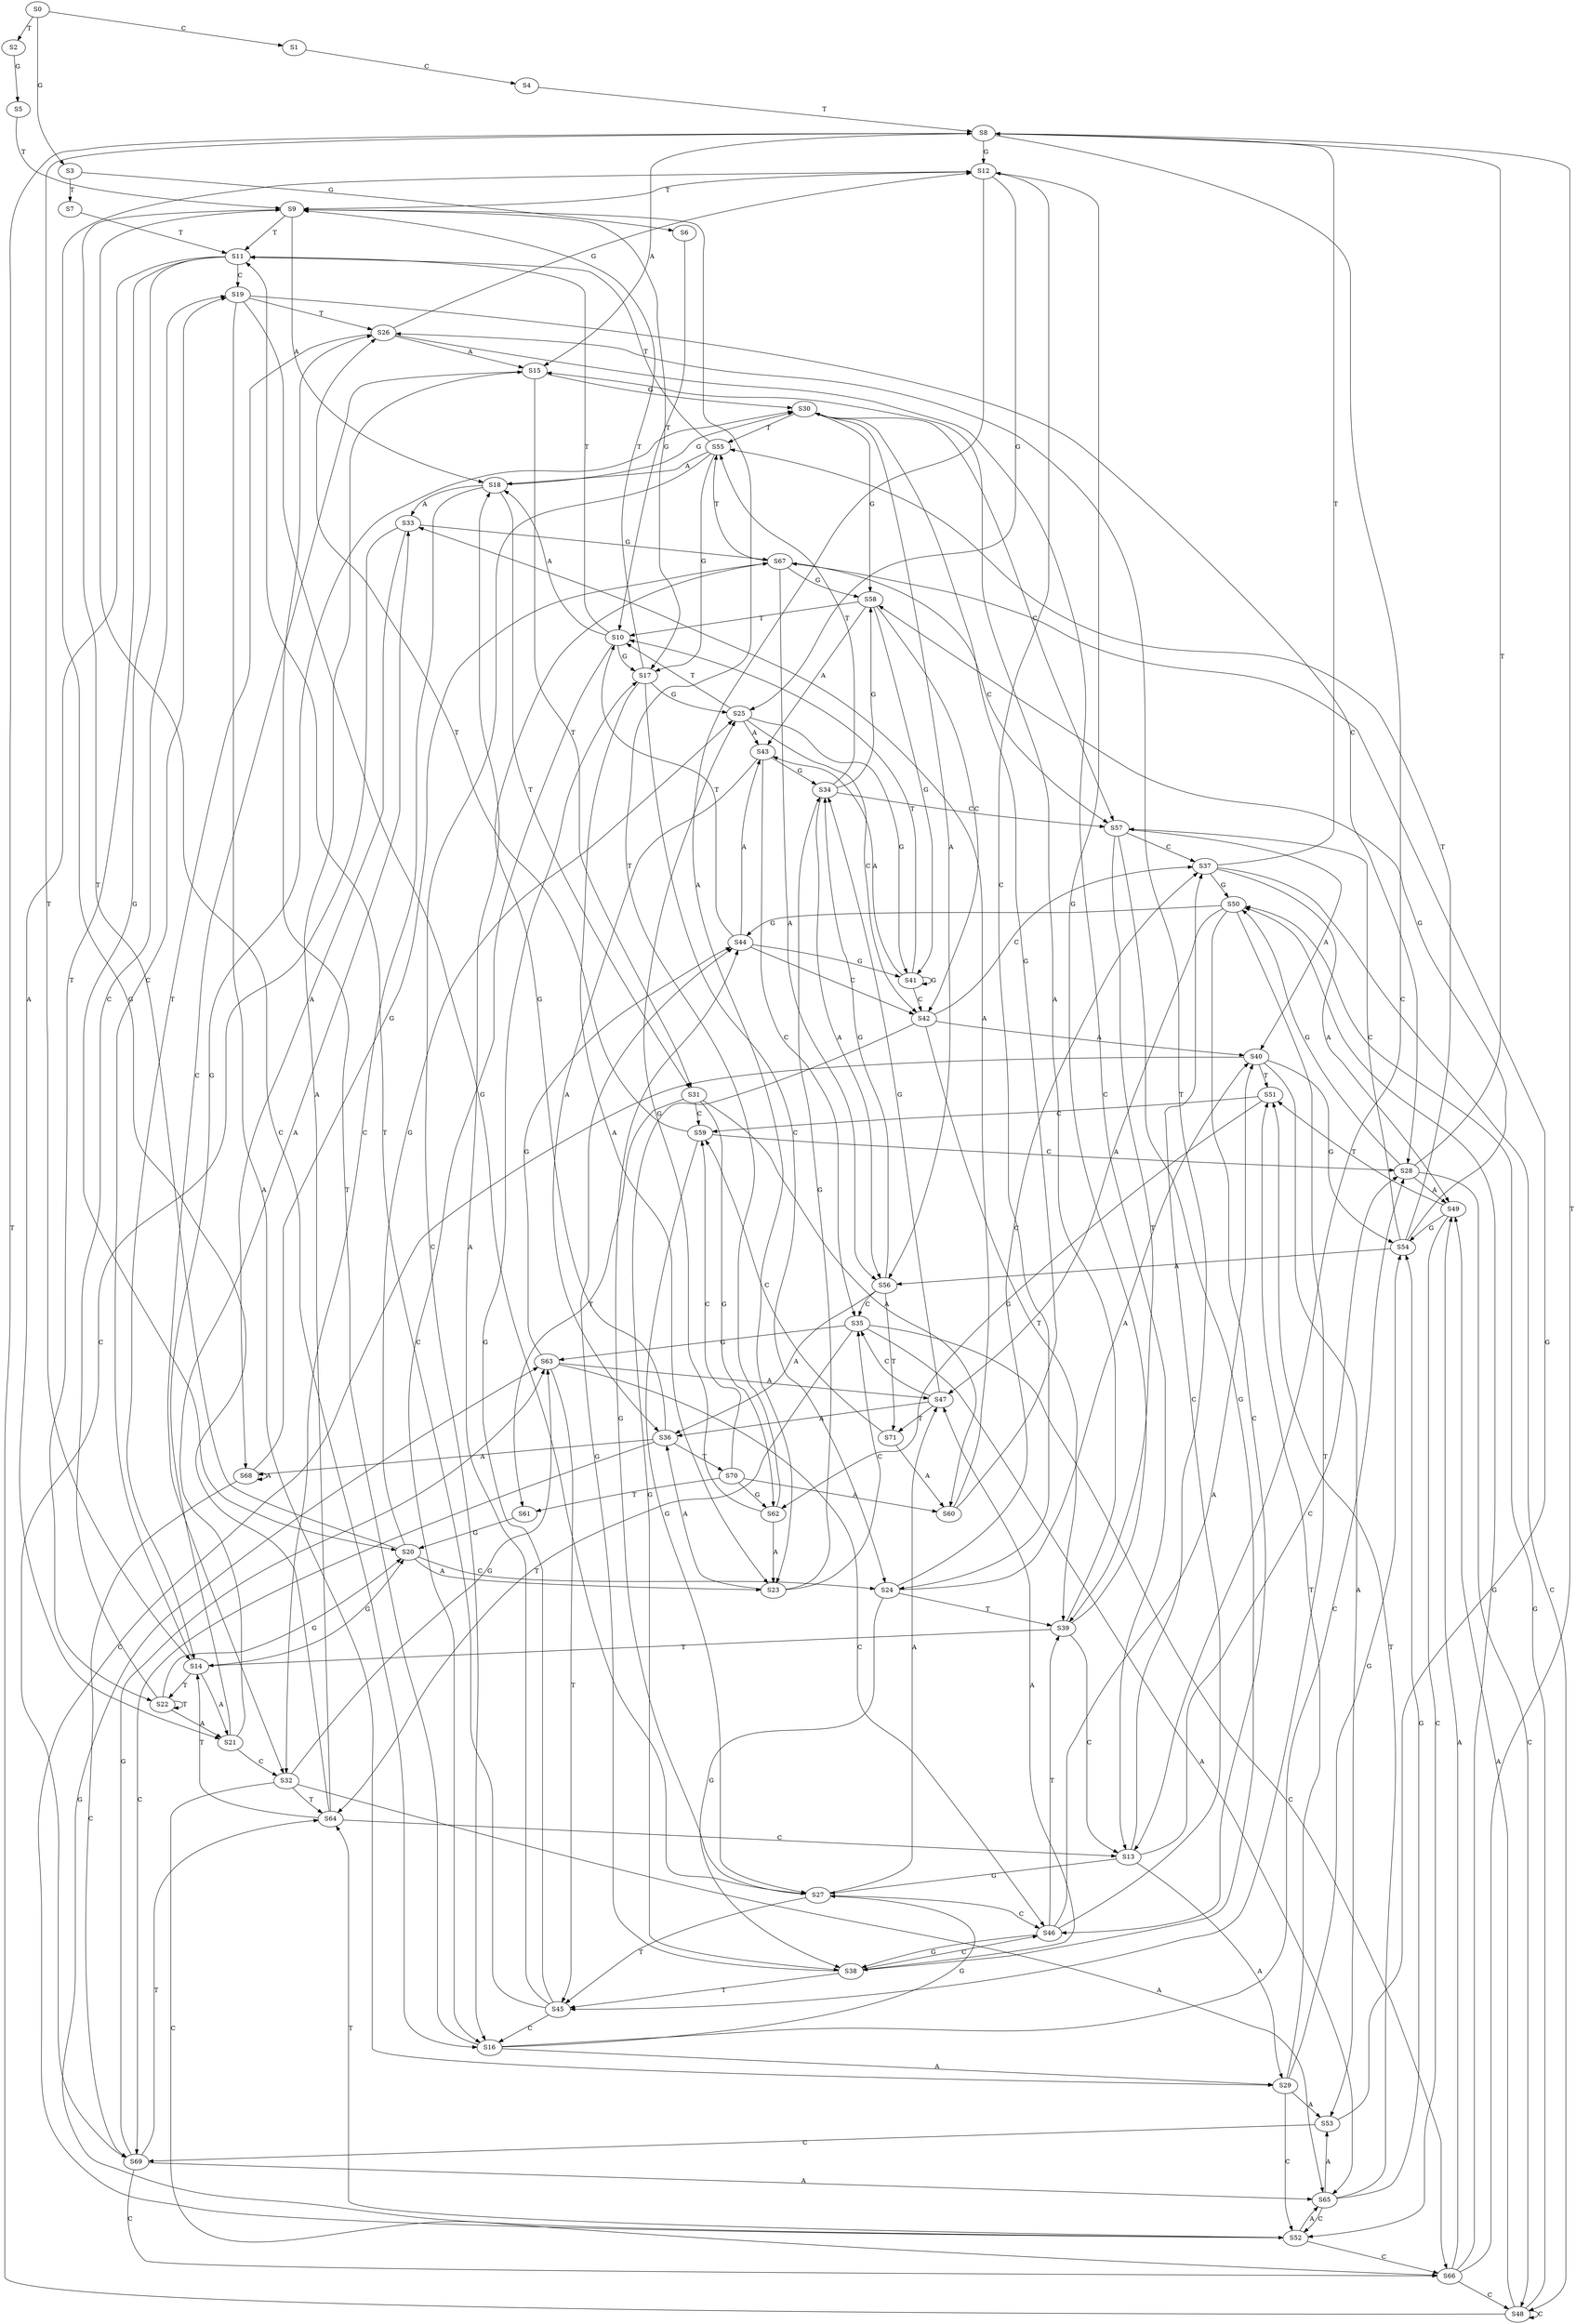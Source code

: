strict digraph  {
	S0 -> S1 [ label = C ];
	S0 -> S2 [ label = T ];
	S0 -> S3 [ label = G ];
	S1 -> S4 [ label = C ];
	S2 -> S5 [ label = G ];
	S3 -> S6 [ label = G ];
	S3 -> S7 [ label = T ];
	S4 -> S8 [ label = T ];
	S5 -> S9 [ label = T ];
	S6 -> S10 [ label = T ];
	S7 -> S11 [ label = T ];
	S8 -> S12 [ label = G ];
	S8 -> S13 [ label = C ];
	S8 -> S14 [ label = T ];
	S8 -> S15 [ label = A ];
	S9 -> S16 [ label = C ];
	S9 -> S11 [ label = T ];
	S9 -> S17 [ label = G ];
	S9 -> S18 [ label = A ];
	S10 -> S18 [ label = A ];
	S10 -> S16 [ label = C ];
	S10 -> S17 [ label = G ];
	S10 -> S11 [ label = T ];
	S11 -> S19 [ label = C ];
	S11 -> S20 [ label = G ];
	S11 -> S21 [ label = A ];
	S11 -> S22 [ label = T ];
	S12 -> S23 [ label = A ];
	S12 -> S24 [ label = C ];
	S12 -> S25 [ label = G ];
	S12 -> S9 [ label = T ];
	S13 -> S26 [ label = T ];
	S13 -> S27 [ label = G ];
	S13 -> S28 [ label = C ];
	S13 -> S29 [ label = A ];
	S14 -> S19 [ label = C ];
	S14 -> S22 [ label = T ];
	S14 -> S20 [ label = G ];
	S14 -> S21 [ label = A ];
	S15 -> S30 [ label = G ];
	S15 -> S31 [ label = T ];
	S15 -> S32 [ label = C ];
	S16 -> S26 [ label = T ];
	S16 -> S27 [ label = G ];
	S16 -> S29 [ label = A ];
	S16 -> S28 [ label = C ];
	S17 -> S9 [ label = T ];
	S17 -> S25 [ label = G ];
	S17 -> S23 [ label = A ];
	S17 -> S24 [ label = C ];
	S18 -> S31 [ label = T ];
	S18 -> S30 [ label = G ];
	S18 -> S33 [ label = A ];
	S18 -> S32 [ label = C ];
	S19 -> S29 [ label = A ];
	S19 -> S28 [ label = C ];
	S19 -> S27 [ label = G ];
	S19 -> S26 [ label = T ];
	S20 -> S25 [ label = G ];
	S20 -> S24 [ label = C ];
	S20 -> S9 [ label = T ];
	S20 -> S23 [ label = A ];
	S21 -> S32 [ label = C ];
	S21 -> S30 [ label = G ];
	S21 -> S33 [ label = A ];
	S22 -> S20 [ label = G ];
	S22 -> S22 [ label = T ];
	S22 -> S19 [ label = C ];
	S22 -> S21 [ label = A ];
	S23 -> S34 [ label = G ];
	S23 -> S35 [ label = C ];
	S23 -> S36 [ label = A ];
	S24 -> S37 [ label = C ];
	S24 -> S38 [ label = G ];
	S24 -> S39 [ label = T ];
	S24 -> S40 [ label = A ];
	S25 -> S41 [ label = G ];
	S25 -> S42 [ label = C ];
	S25 -> S43 [ label = A ];
	S25 -> S10 [ label = T ];
	S26 -> S12 [ label = G ];
	S26 -> S13 [ label = C ];
	S26 -> S15 [ label = A ];
	S26 -> S14 [ label = T ];
	S27 -> S44 [ label = G ];
	S27 -> S45 [ label = T ];
	S27 -> S46 [ label = C ];
	S27 -> S47 [ label = A ];
	S28 -> S48 [ label = C ];
	S28 -> S49 [ label = A ];
	S28 -> S8 [ label = T ];
	S28 -> S50 [ label = G ];
	S29 -> S51 [ label = T ];
	S29 -> S52 [ label = C ];
	S29 -> S53 [ label = A ];
	S29 -> S54 [ label = G ];
	S30 -> S55 [ label = T ];
	S30 -> S56 [ label = A ];
	S30 -> S57 [ label = C ];
	S30 -> S58 [ label = G ];
	S31 -> S59 [ label = C ];
	S31 -> S60 [ label = A ];
	S31 -> S61 [ label = T ];
	S31 -> S62 [ label = G ];
	S32 -> S63 [ label = G ];
	S32 -> S64 [ label = T ];
	S32 -> S65 [ label = A ];
	S32 -> S66 [ label = C ];
	S33 -> S67 [ label = G ];
	S33 -> S68 [ label = A ];
	S33 -> S69 [ label = C ];
	S34 -> S55 [ label = T ];
	S34 -> S58 [ label = G ];
	S34 -> S56 [ label = A ];
	S34 -> S57 [ label = C ];
	S35 -> S64 [ label = T ];
	S35 -> S63 [ label = G ];
	S35 -> S66 [ label = C ];
	S35 -> S65 [ label = A ];
	S36 -> S70 [ label = T ];
	S36 -> S69 [ label = C ];
	S36 -> S68 [ label = A ];
	S36 -> S67 [ label = G ];
	S37 -> S50 [ label = G ];
	S37 -> S49 [ label = A ];
	S37 -> S8 [ label = T ];
	S37 -> S48 [ label = C ];
	S38 -> S44 [ label = G ];
	S38 -> S47 [ label = A ];
	S38 -> S45 [ label = T ];
	S38 -> S46 [ label = C ];
	S39 -> S15 [ label = A ];
	S39 -> S13 [ label = C ];
	S39 -> S14 [ label = T ];
	S39 -> S12 [ label = G ];
	S40 -> S54 [ label = G ];
	S40 -> S52 [ label = C ];
	S40 -> S53 [ label = A ];
	S40 -> S51 [ label = T ];
	S41 -> S10 [ label = T ];
	S41 -> S42 [ label = C ];
	S41 -> S41 [ label = G ];
	S41 -> S43 [ label = A ];
	S42 -> S39 [ label = T ];
	S42 -> S37 [ label = C ];
	S42 -> S40 [ label = A ];
	S42 -> S38 [ label = G ];
	S43 -> S36 [ label = A ];
	S43 -> S34 [ label = G ];
	S43 -> S35 [ label = C ];
	S44 -> S43 [ label = A ];
	S44 -> S41 [ label = G ];
	S44 -> S42 [ label = C ];
	S44 -> S10 [ label = T ];
	S45 -> S16 [ label = C ];
	S45 -> S18 [ label = A ];
	S45 -> S17 [ label = G ];
	S45 -> S11 [ label = T ];
	S46 -> S38 [ label = G ];
	S46 -> S39 [ label = T ];
	S46 -> S37 [ label = C ];
	S46 -> S40 [ label = A ];
	S47 -> S36 [ label = A ];
	S47 -> S35 [ label = C ];
	S47 -> S34 [ label = G ];
	S47 -> S71 [ label = T ];
	S48 -> S50 [ label = G ];
	S48 -> S48 [ label = C ];
	S48 -> S49 [ label = A ];
	S48 -> S8 [ label = T ];
	S49 -> S54 [ label = G ];
	S49 -> S51 [ label = T ];
	S49 -> S52 [ label = C ];
	S50 -> S47 [ label = A ];
	S50 -> S44 [ label = G ];
	S50 -> S45 [ label = T ];
	S50 -> S46 [ label = C ];
	S51 -> S59 [ label = C ];
	S51 -> S62 [ label = G ];
	S52 -> S64 [ label = T ];
	S52 -> S63 [ label = G ];
	S52 -> S65 [ label = A ];
	S52 -> S66 [ label = C ];
	S53 -> S67 [ label = G ];
	S53 -> S69 [ label = C ];
	S54 -> S58 [ label = G ];
	S54 -> S55 [ label = T ];
	S54 -> S56 [ label = A ];
	S54 -> S57 [ label = C ];
	S55 -> S18 [ label = A ];
	S55 -> S16 [ label = C ];
	S55 -> S17 [ label = G ];
	S55 -> S11 [ label = T ];
	S56 -> S36 [ label = A ];
	S56 -> S35 [ label = C ];
	S56 -> S71 [ label = T ];
	S56 -> S34 [ label = G ];
	S57 -> S37 [ label = C ];
	S57 -> S40 [ label = A ];
	S57 -> S38 [ label = G ];
	S57 -> S39 [ label = T ];
	S58 -> S43 [ label = A ];
	S58 -> S41 [ label = G ];
	S58 -> S10 [ label = T ];
	S58 -> S42 [ label = C ];
	S59 -> S28 [ label = C ];
	S59 -> S27 [ label = G ];
	S59 -> S26 [ label = T ];
	S60 -> S30 [ label = G ];
	S60 -> S33 [ label = A ];
	S61 -> S20 [ label = G ];
	S62 -> S25 [ label = G ];
	S62 -> S23 [ label = A ];
	S62 -> S9 [ label = T ];
	S63 -> S44 [ label = G ];
	S63 -> S47 [ label = A ];
	S63 -> S45 [ label = T ];
	S63 -> S46 [ label = C ];
	S64 -> S15 [ label = A ];
	S64 -> S13 [ label = C ];
	S64 -> S14 [ label = T ];
	S64 -> S12 [ label = G ];
	S65 -> S54 [ label = G ];
	S65 -> S52 [ label = C ];
	S65 -> S53 [ label = A ];
	S65 -> S51 [ label = T ];
	S66 -> S48 [ label = C ];
	S66 -> S49 [ label = A ];
	S66 -> S8 [ label = T ];
	S66 -> S50 [ label = G ];
	S67 -> S55 [ label = T ];
	S67 -> S56 [ label = A ];
	S67 -> S57 [ label = C ];
	S67 -> S58 [ label = G ];
	S68 -> S67 [ label = G ];
	S68 -> S69 [ label = C ];
	S68 -> S68 [ label = A ];
	S69 -> S65 [ label = A ];
	S69 -> S66 [ label = C ];
	S69 -> S63 [ label = G ];
	S69 -> S64 [ label = T ];
	S70 -> S60 [ label = A ];
	S70 -> S59 [ label = C ];
	S70 -> S62 [ label = G ];
	S70 -> S61 [ label = T ];
	S71 -> S60 [ label = A ];
	S71 -> S59 [ label = C ];
}
